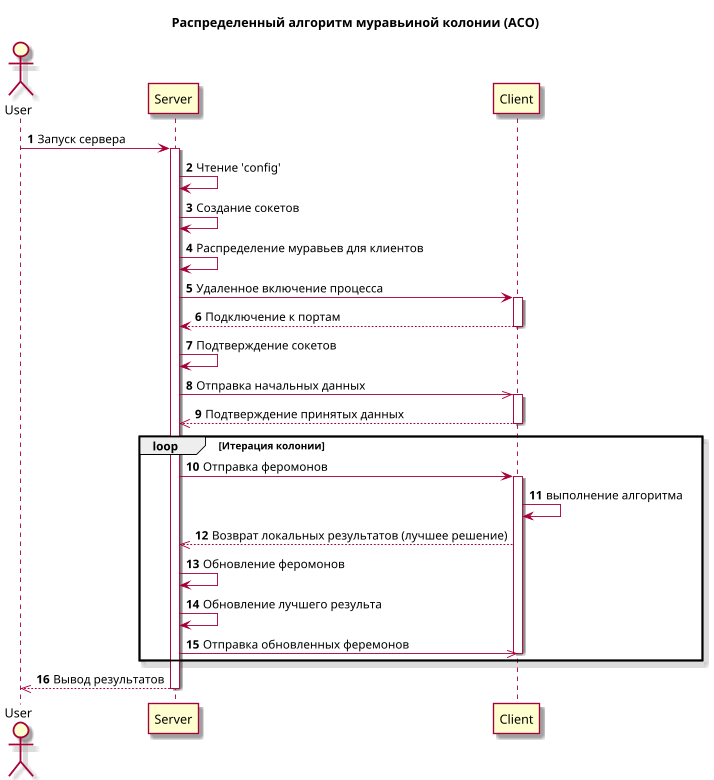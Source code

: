  @startuml ElDoc

autonumber
skin rose
scale 0.9
title Распределенный алгоритм муравьиной колонии (ACO)
actor User
participant Server
participant Client

User -> Server : Запуск сервера
activate Server
Server -> Server : Чтение 'сonfig'
Server -> Server : Создание сокетов
Server -> Server : Распределение муравьев для клиентов
Server -> Client : Удаленное включение процесса
activate Client

Client --> Server : Подключение к портам
deactivate Client

Server -> Server : Подтверждение сокетов

Server ->> Client: Отправка начальных данных
activate Client

Client -->> Server: Подтверждение принятых данных
deactivate Client


loop Итерация колонии
Server -> Client: Отправка феромонов
activate Client
Client -> Client: выполнение алгоритма
Client -->> Server: Возврат локальных результатов (лучшее решение)
Server -> Server: Обновление феромонов
Server -> Server: Обновление лучшего результа
Server ->> Client: Отправка обновленных феремонов
deactivate Client
end

Server -->> User : Вывод результатов
deactivate Server
@enduml